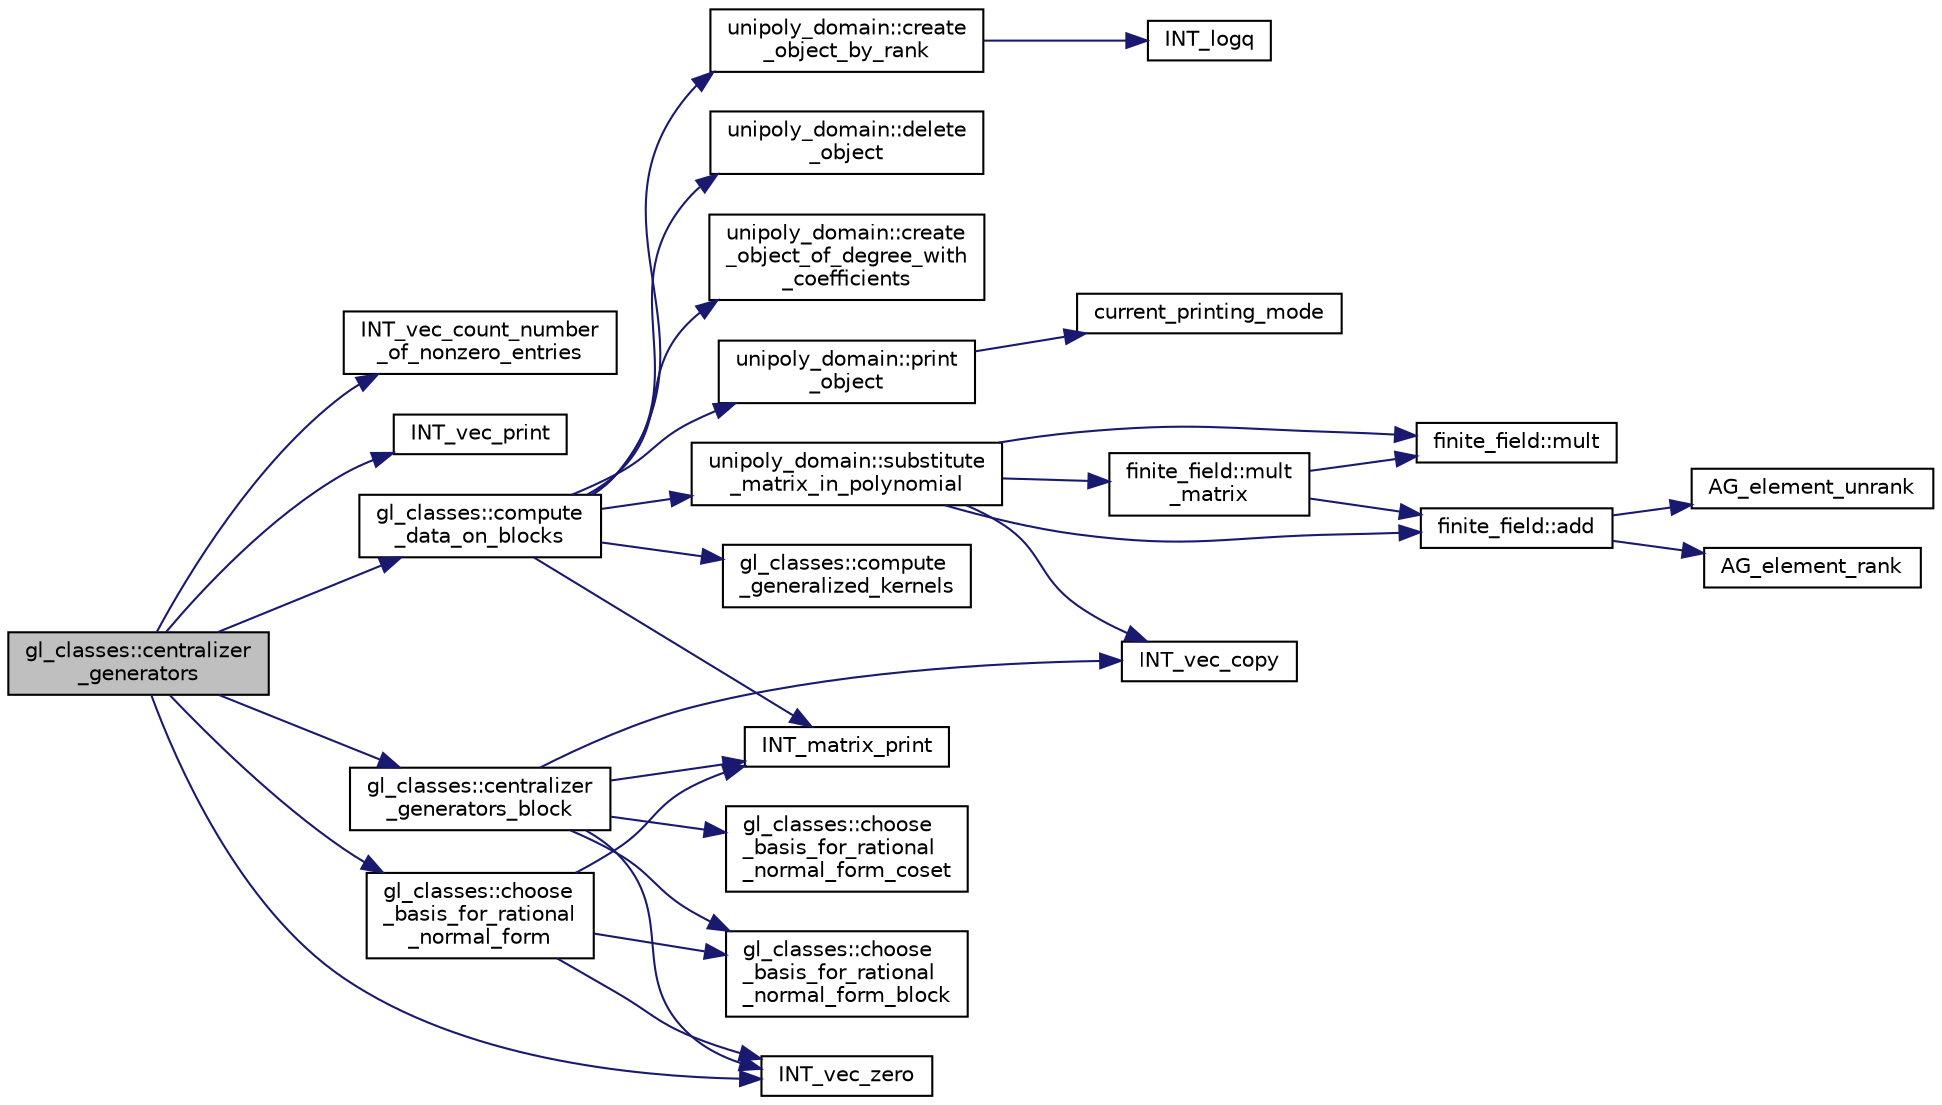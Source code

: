 digraph "gl_classes::centralizer_generators"
{
  edge [fontname="Helvetica",fontsize="10",labelfontname="Helvetica",labelfontsize="10"];
  node [fontname="Helvetica",fontsize="10",shape=record];
  rankdir="LR";
  Node7 [label="gl_classes::centralizer\l_generators",height=0.2,width=0.4,color="black", fillcolor="grey75", style="filled", fontcolor="black"];
  Node7 -> Node8 [color="midnightblue",fontsize="10",style="solid",fontname="Helvetica"];
  Node8 [label="INT_vec_count_number\l_of_nonzero_entries",height=0.2,width=0.4,color="black", fillcolor="white", style="filled",URL="$d5/db4/io__and__os_8h.html#abeb8446924b734a9b2ce63b4a5c21386"];
  Node7 -> Node9 [color="midnightblue",fontsize="10",style="solid",fontname="Helvetica"];
  Node9 [label="INT_vec_print",height=0.2,width=0.4,color="black", fillcolor="white", style="filled",URL="$df/dbf/sajeeb_8_c.html#a79a5901af0b47dd0d694109543c027fe"];
  Node7 -> Node10 [color="midnightblue",fontsize="10",style="solid",fontname="Helvetica"];
  Node10 [label="gl_classes::compute\l_data_on_blocks",height=0.2,width=0.4,color="black", fillcolor="white", style="filled",URL="$d6/dab/classgl__classes.html#a81f5a74f6e3ddf095578fa860c347e9f"];
  Node10 -> Node11 [color="midnightblue",fontsize="10",style="solid",fontname="Helvetica"];
  Node11 [label="unipoly_domain::create\l_object_by_rank",height=0.2,width=0.4,color="black", fillcolor="white", style="filled",URL="$da/d3c/classunipoly__domain.html#a3311706a93102009d6d22c69f2f3902f"];
  Node11 -> Node12 [color="midnightblue",fontsize="10",style="solid",fontname="Helvetica"];
  Node12 [label="INT_logq",height=0.2,width=0.4,color="black", fillcolor="white", style="filled",URL="$de/dc5/algebra__and__number__theory_8h.html#ad66b504457b1765dd3de6caa4953c204"];
  Node10 -> Node13 [color="midnightblue",fontsize="10",style="solid",fontname="Helvetica"];
  Node13 [label="unipoly_domain::delete\l_object",height=0.2,width=0.4,color="black", fillcolor="white", style="filled",URL="$da/d3c/classunipoly__domain.html#ad46bf5ef8df170a76df6623be4260301"];
  Node10 -> Node14 [color="midnightblue",fontsize="10",style="solid",fontname="Helvetica"];
  Node14 [label="unipoly_domain::create\l_object_of_degree_with\l_coefficients",height=0.2,width=0.4,color="black", fillcolor="white", style="filled",URL="$da/d3c/classunipoly__domain.html#a2c34dcf3f9dfd35e6215cde990ae9313"];
  Node10 -> Node15 [color="midnightblue",fontsize="10",style="solid",fontname="Helvetica"];
  Node15 [label="unipoly_domain::print\l_object",height=0.2,width=0.4,color="black", fillcolor="white", style="filled",URL="$da/d3c/classunipoly__domain.html#ad73fd87ed54b67e1091ece74f80ff6d7"];
  Node15 -> Node16 [color="midnightblue",fontsize="10",style="solid",fontname="Helvetica"];
  Node16 [label="current_printing_mode",height=0.2,width=0.4,color="black", fillcolor="white", style="filled",URL="$d9/d60/discreta_8h.html#afcd81bfedce13a2f5f14361608e763f2"];
  Node10 -> Node17 [color="midnightblue",fontsize="10",style="solid",fontname="Helvetica"];
  Node17 [label="unipoly_domain::substitute\l_matrix_in_polynomial",height=0.2,width=0.4,color="black", fillcolor="white", style="filled",URL="$da/d3c/classunipoly__domain.html#ac9a33b8c38980262f8759bfb90028f1e"];
  Node17 -> Node18 [color="midnightblue",fontsize="10",style="solid",fontname="Helvetica"];
  Node18 [label="finite_field::mult",height=0.2,width=0.4,color="black", fillcolor="white", style="filled",URL="$df/d5a/classfinite__field.html#a24fb5917aa6d4d656fd855b7f44a13b0"];
  Node17 -> Node19 [color="midnightblue",fontsize="10",style="solid",fontname="Helvetica"];
  Node19 [label="finite_field::add",height=0.2,width=0.4,color="black", fillcolor="white", style="filled",URL="$df/d5a/classfinite__field.html#a8f12328a27500f3c7be0c849ebbc9d14"];
  Node19 -> Node20 [color="midnightblue",fontsize="10",style="solid",fontname="Helvetica"];
  Node20 [label="AG_element_unrank",height=0.2,width=0.4,color="black", fillcolor="white", style="filled",URL="$d4/d67/geometry_8h.html#a4a33b86c87b2879b97cfa1327abe2885"];
  Node19 -> Node21 [color="midnightblue",fontsize="10",style="solid",fontname="Helvetica"];
  Node21 [label="AG_element_rank",height=0.2,width=0.4,color="black", fillcolor="white", style="filled",URL="$d4/d67/geometry_8h.html#ab2ac908d07dd8038fd996e26bdc75c17"];
  Node17 -> Node22 [color="midnightblue",fontsize="10",style="solid",fontname="Helvetica"];
  Node22 [label="finite_field::mult\l_matrix",height=0.2,width=0.4,color="black", fillcolor="white", style="filled",URL="$df/d5a/classfinite__field.html#a48517f15dfd7b21c37e0975855f1ada2"];
  Node22 -> Node19 [color="midnightblue",fontsize="10",style="solid",fontname="Helvetica"];
  Node22 -> Node18 [color="midnightblue",fontsize="10",style="solid",fontname="Helvetica"];
  Node17 -> Node23 [color="midnightblue",fontsize="10",style="solid",fontname="Helvetica"];
  Node23 [label="INT_vec_copy",height=0.2,width=0.4,color="black", fillcolor="white", style="filled",URL="$df/dbf/sajeeb_8_c.html#ac2d875e27e009af6ec04d17254d11075"];
  Node10 -> Node24 [color="midnightblue",fontsize="10",style="solid",fontname="Helvetica"];
  Node24 [label="INT_matrix_print",height=0.2,width=0.4,color="black", fillcolor="white", style="filled",URL="$d5/db4/io__and__os_8h.html#afd4180a24bef3a2b584668a4eaf607ff"];
  Node10 -> Node25 [color="midnightblue",fontsize="10",style="solid",fontname="Helvetica"];
  Node25 [label="gl_classes::compute\l_generalized_kernels",height=0.2,width=0.4,color="black", fillcolor="white", style="filled",URL="$d6/dab/classgl__classes.html#a040676a8d8735aeb12becc3214d106a2"];
  Node7 -> Node26 [color="midnightblue",fontsize="10",style="solid",fontname="Helvetica"];
  Node26 [label="INT_vec_zero",height=0.2,width=0.4,color="black", fillcolor="white", style="filled",URL="$df/dbf/sajeeb_8_c.html#aa8c9c7977203577026080f546fe4980f"];
  Node7 -> Node27 [color="midnightblue",fontsize="10",style="solid",fontname="Helvetica"];
  Node27 [label="gl_classes::choose\l_basis_for_rational\l_normal_form",height=0.2,width=0.4,color="black", fillcolor="white", style="filled",URL="$d6/dab/classgl__classes.html#ab325bada69ed7507d5bbb942bfe2f70c"];
  Node27 -> Node24 [color="midnightblue",fontsize="10",style="solid",fontname="Helvetica"];
  Node27 -> Node26 [color="midnightblue",fontsize="10",style="solid",fontname="Helvetica"];
  Node27 -> Node28 [color="midnightblue",fontsize="10",style="solid",fontname="Helvetica"];
  Node28 [label="gl_classes::choose\l_basis_for_rational\l_normal_form_block",height=0.2,width=0.4,color="black", fillcolor="white", style="filled",URL="$d6/dab/classgl__classes.html#acb7c706b045d07bdbdb05b01acc3d105"];
  Node7 -> Node29 [color="midnightblue",fontsize="10",style="solid",fontname="Helvetica"];
  Node29 [label="gl_classes::centralizer\l_generators_block",height=0.2,width=0.4,color="black", fillcolor="white", style="filled",URL="$d6/dab/classgl__classes.html#a28bbe0c59d7f397284d625e61016a687"];
  Node29 -> Node26 [color="midnightblue",fontsize="10",style="solid",fontname="Helvetica"];
  Node29 -> Node28 [color="midnightblue",fontsize="10",style="solid",fontname="Helvetica"];
  Node29 -> Node30 [color="midnightblue",fontsize="10",style="solid",fontname="Helvetica"];
  Node30 [label="gl_classes::choose\l_basis_for_rational\l_normal_form_coset",height=0.2,width=0.4,color="black", fillcolor="white", style="filled",URL="$d6/dab/classgl__classes.html#a0228b3ef9958351ac8f55d3ca5444f17"];
  Node29 -> Node24 [color="midnightblue",fontsize="10",style="solid",fontname="Helvetica"];
  Node29 -> Node23 [color="midnightblue",fontsize="10",style="solid",fontname="Helvetica"];
}
